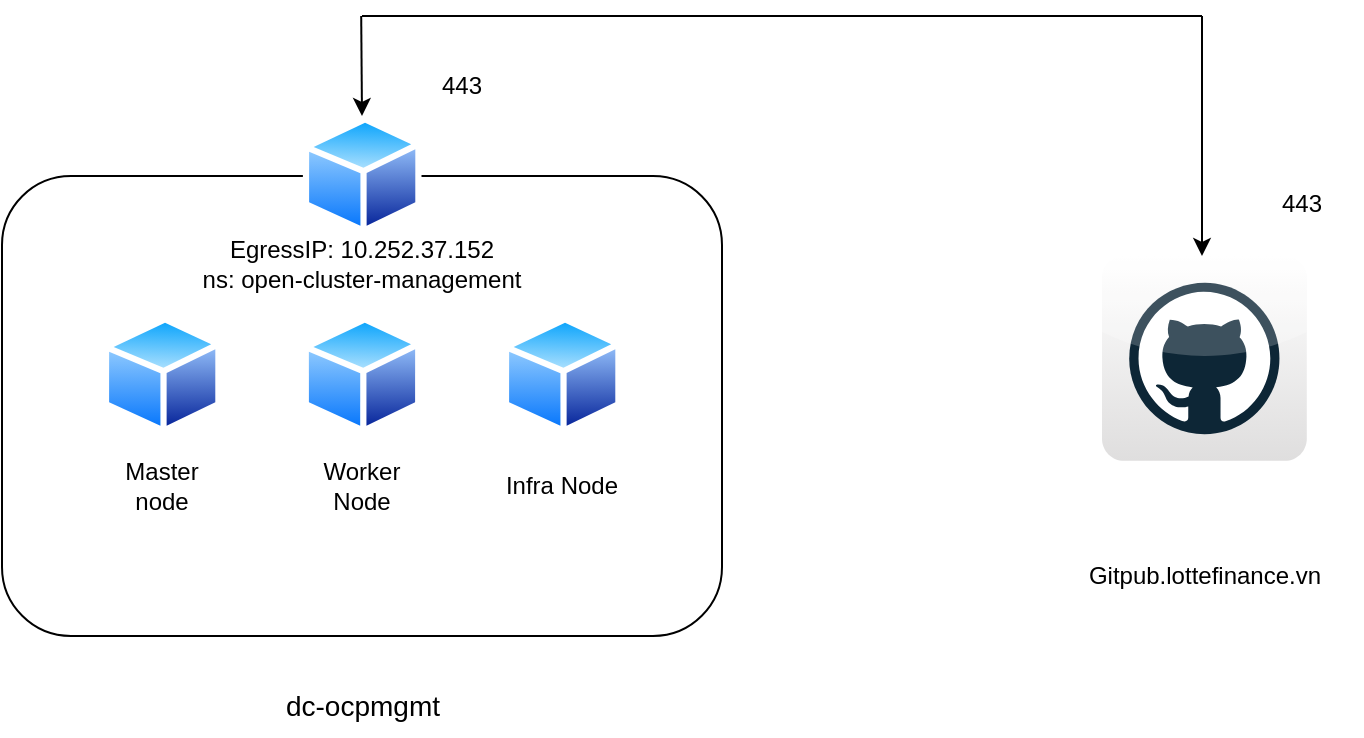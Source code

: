 <mxfile version="21.6.6" type="github">
  <diagram name="Trang-1" id="aM85EDpQ8PiuiHNoGE7k">
    <mxGraphModel dx="1050" dy="542" grid="1" gridSize="10" guides="1" tooltips="1" connect="1" arrows="1" fold="1" page="1" pageScale="1" pageWidth="827" pageHeight="1169" math="0" shadow="0">
      <root>
        <mxCell id="0" />
        <mxCell id="1" parent="0" />
        <mxCell id="sO_4rzvnT2l7BTut-Flj-1" value="" style="rounded=1;whiteSpace=wrap;html=1;" vertex="1" parent="1">
          <mxGeometry x="40" y="120" width="360" height="230" as="geometry" />
        </mxCell>
        <mxCell id="sO_4rzvnT2l7BTut-Flj-2" value="&lt;font style=&quot;font-size: 14px;&quot;&gt;dc-ocpmgmt&lt;/font&gt;" style="text;html=1;align=center;verticalAlign=middle;resizable=0;points=[];autosize=1;strokeColor=none;fillColor=none;" vertex="1" parent="1">
          <mxGeometry x="170" y="370" width="100" height="30" as="geometry" />
        </mxCell>
        <mxCell id="sO_4rzvnT2l7BTut-Flj-3" value="" style="image;aspect=fixed;perimeter=ellipsePerimeter;html=1;align=center;shadow=0;dashed=0;spacingTop=3;image=img/lib/active_directory/generic_node.svg;" vertex="1" parent="1">
          <mxGeometry x="90" y="190" width="60.2" height="59" as="geometry" />
        </mxCell>
        <mxCell id="sO_4rzvnT2l7BTut-Flj-4" value="" style="image;aspect=fixed;perimeter=ellipsePerimeter;html=1;align=center;shadow=0;dashed=0;spacingTop=3;image=img/lib/active_directory/generic_node.svg;" vertex="1" parent="1">
          <mxGeometry x="189.9" y="190" width="60.2" height="59" as="geometry" />
        </mxCell>
        <mxCell id="sO_4rzvnT2l7BTut-Flj-5" value="" style="image;aspect=fixed;perimeter=ellipsePerimeter;html=1;align=center;shadow=0;dashed=0;spacingTop=3;image=img/lib/active_directory/generic_node.svg;" vertex="1" parent="1">
          <mxGeometry x="290" y="190" width="60.2" height="59" as="geometry" />
        </mxCell>
        <mxCell id="sO_4rzvnT2l7BTut-Flj-6" value="Master node" style="text;html=1;strokeColor=none;fillColor=none;align=center;verticalAlign=middle;whiteSpace=wrap;rounded=0;" vertex="1" parent="1">
          <mxGeometry x="90" y="260" width="60" height="30" as="geometry" />
        </mxCell>
        <mxCell id="sO_4rzvnT2l7BTut-Flj-7" value="Worker Node" style="text;html=1;strokeColor=none;fillColor=none;align=center;verticalAlign=middle;whiteSpace=wrap;rounded=0;" vertex="1" parent="1">
          <mxGeometry x="190" y="260" width="60" height="30" as="geometry" />
        </mxCell>
        <mxCell id="sO_4rzvnT2l7BTut-Flj-8" value="Infra Node" style="text;html=1;strokeColor=none;fillColor=none;align=center;verticalAlign=middle;whiteSpace=wrap;rounded=0;" vertex="1" parent="1">
          <mxGeometry x="290" y="260" width="60" height="30" as="geometry" />
        </mxCell>
        <mxCell id="sO_4rzvnT2l7BTut-Flj-9" value="" style="image;aspect=fixed;perimeter=ellipsePerimeter;html=1;align=center;shadow=0;dashed=0;spacingTop=3;image=img/lib/active_directory/generic_node.svg;" vertex="1" parent="1">
          <mxGeometry x="190" y="90" width="60.2" height="59" as="geometry" />
        </mxCell>
        <mxCell id="sO_4rzvnT2l7BTut-Flj-10" value="EgressIP: 10.252.37.152&lt;br&gt;ns: open-cluster-management" style="text;html=1;strokeColor=none;fillColor=none;align=center;verticalAlign=middle;whiteSpace=wrap;rounded=0;" vertex="1" parent="1">
          <mxGeometry x="134.95" y="149" width="170.1" height="30" as="geometry" />
        </mxCell>
        <mxCell id="sO_4rzvnT2l7BTut-Flj-13" value="" style="endArrow=classic;html=1;rounded=0;" edge="1" parent="1">
          <mxGeometry width="50" height="50" relative="1" as="geometry">
            <mxPoint x="640" y="40" as="sourcePoint" />
            <mxPoint x="640" y="160" as="targetPoint" />
            <Array as="points" />
          </mxGeometry>
        </mxCell>
        <mxCell id="sO_4rzvnT2l7BTut-Flj-14" value="" style="dashed=0;outlineConnect=0;html=1;align=center;labelPosition=center;verticalLabelPosition=bottom;verticalAlign=top;shape=mxgraph.webicons.github;gradientColor=#DFDEDE" vertex="1" parent="1">
          <mxGeometry x="590" y="160" width="102.4" height="102.4" as="geometry" />
        </mxCell>
        <mxCell id="sO_4rzvnT2l7BTut-Flj-15" value="" style="endArrow=none;html=1;rounded=0;" edge="1" parent="1">
          <mxGeometry width="50" height="50" relative="1" as="geometry">
            <mxPoint x="220" y="40" as="sourcePoint" />
            <mxPoint x="640" y="40" as="targetPoint" />
          </mxGeometry>
        </mxCell>
        <mxCell id="sO_4rzvnT2l7BTut-Flj-16" value="Gitpub.lottefinance.vn" style="text;html=1;strokeColor=none;fillColor=none;align=center;verticalAlign=middle;whiteSpace=wrap;rounded=0;" vertex="1" parent="1">
          <mxGeometry x="576.7" y="300" width="129" height="40" as="geometry" />
        </mxCell>
        <mxCell id="sO_4rzvnT2l7BTut-Flj-17" value="443" style="text;html=1;strokeColor=none;fillColor=none;align=center;verticalAlign=middle;whiteSpace=wrap;rounded=0;" vertex="1" parent="1">
          <mxGeometry x="240" y="60" width="60" height="30" as="geometry" />
        </mxCell>
        <mxCell id="sO_4rzvnT2l7BTut-Flj-18" value="443" style="text;html=1;strokeColor=none;fillColor=none;align=center;verticalAlign=middle;whiteSpace=wrap;rounded=0;" vertex="1" parent="1">
          <mxGeometry x="660" y="119" width="60" height="30" as="geometry" />
        </mxCell>
        <mxCell id="sO_4rzvnT2l7BTut-Flj-19" value="" style="endArrow=classic;html=1;rounded=0;" edge="1" parent="1">
          <mxGeometry width="50" height="50" relative="1" as="geometry">
            <mxPoint x="219.6" y="40" as="sourcePoint" />
            <mxPoint x="220" y="90" as="targetPoint" />
            <Array as="points" />
          </mxGeometry>
        </mxCell>
      </root>
    </mxGraphModel>
  </diagram>
</mxfile>
